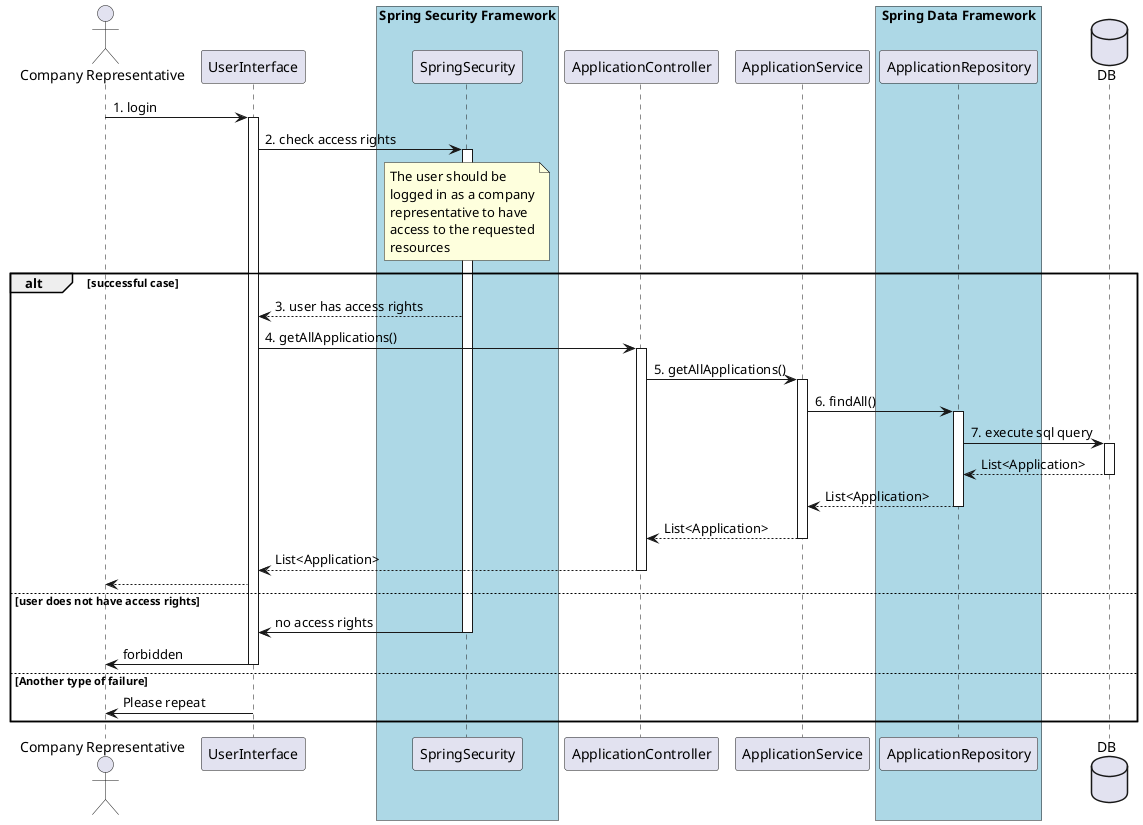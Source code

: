 @startuml

actor "Company Representative"

"Company Representative" -> UserInterface : 1. login
activate UserInterface

box "Spring Security Framework" #LightBlue
	participant SpringSecurity
end box


UserInterface -> SpringSecurity : 2. check access rights
activate SpringSecurity

note over SpringSecurity
    The user should be
    logged in as a company
    representative to have
    access to the requested
    resources
end note

alt successful case

	UserInterface <-- SpringSecurity: 3. user has access rights
	UserInterface -> ApplicationController: 4. getAllApplications()
	activate ApplicationController
	ApplicationController -> ApplicationService: 5. getAllApplications()
	activate ApplicationService
box "Spring Data Framework" #LightBlue
	participant ApplicationRepository
end box
	ApplicationService -> ApplicationRepository: 6. findAll()
	activate ApplicationRepository
	database DB
	ApplicationRepository -> DB: 7. execute sql query
	activate DB
	ApplicationRepository <-- DB : List<Application>
    deactivate DB
    ApplicationService <-- ApplicationRepository: List<Application>
    deactivate ApplicationRepository
    ApplicationController <-- ApplicationService : List<Application>
    deactivate ApplicationService
    UserInterface <-- ApplicationController : List<Application>
    deactivate ApplicationController
    "Company Representative" <-- UserInterface

else user does not have access rights

	UserInterface <- SpringSecurity: no access rights
	deactivate SpringSecurity
	"Company Representative" <- UserInterface: forbidden
    deactivate UserInterface

else Another type of failure

   "Company Representative" <- UserInterface:  Please repeat

end
@enduml